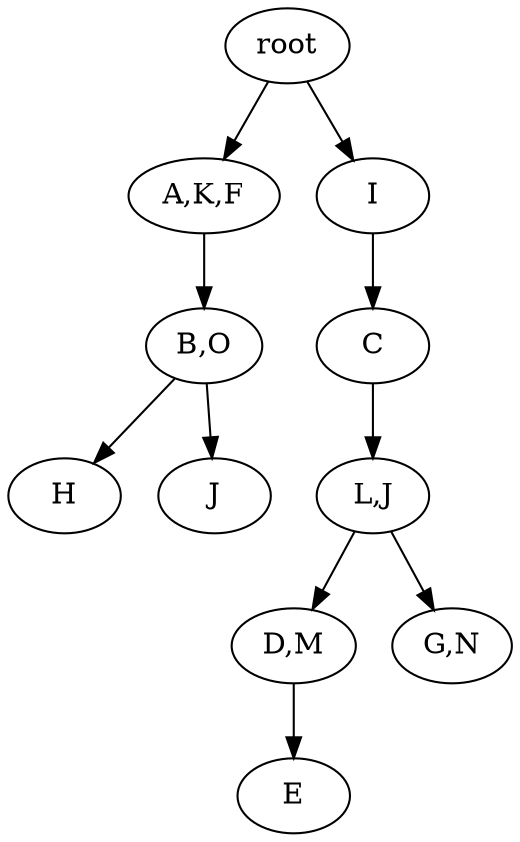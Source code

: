 strict digraph G {
	graph [name=G];
	0	 [label=root];
	3	 [label="A,K,F"];
	0 -> 3;
	1	 [label=I];
	0 -> 1;
	4	 [label="B,O"];
	3 -> 4;
	6	 [label=H];
	4 -> 6;
	5	 [label=J];
	4 -> 5;
	2	 [label=C];
	7	 [label="L,J"];
	2 -> 7;
	9	 [label="D,M"];
	10	 [label=E];
	9 -> 10;
	7 -> 9;
	8	 [label="G,N"];
	7 -> 8;
	1 -> 2;
}
